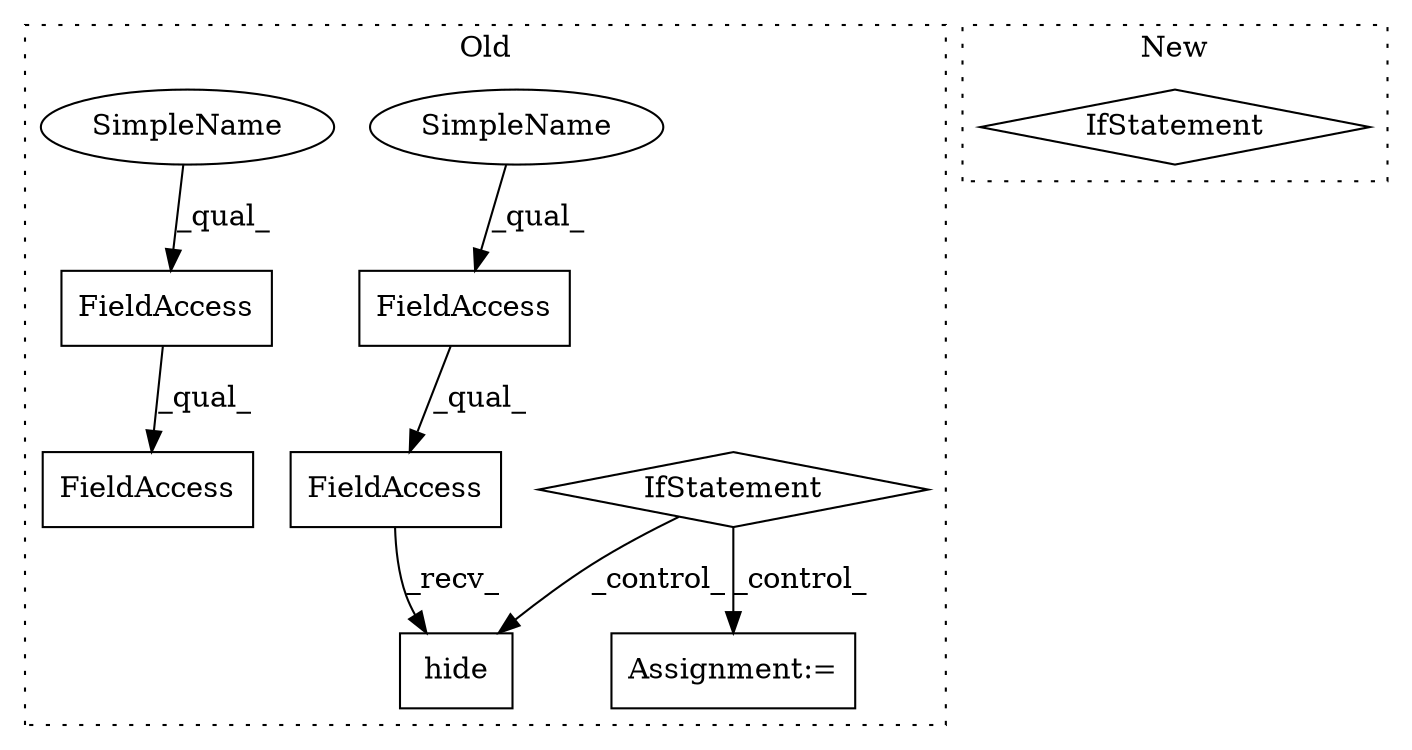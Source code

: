 digraph G {
subgraph cluster0 {
1 [label="hide" a="32" s="8608" l="6" shape="box"];
3 [label="IfStatement" a="25" s="8551,8566" l="4,2" shape="diamond"];
4 [label="Assignment:=" a="7" s="8919" l="38" shape="box"];
5 [label="FieldAccess" a="22" s="8576" l="31" shape="box"];
6 [label="FieldAccess" a="22" s="8576" l="12" shape="box"];
7 [label="FieldAccess" a="22" s="8967" l="12" shape="box"];
8 [label="FieldAccess" a="22" s="8967" l="31" shape="box"];
9 [label="SimpleName" a="42" s="8576" l="4" shape="ellipse"];
10 [label="SimpleName" a="42" s="8967" l="4" shape="ellipse"];
label = "Old";
style="dotted";
}
subgraph cluster1 {
2 [label="IfStatement" a="25" s="8451,8465" l="4,2" shape="diamond"];
label = "New";
style="dotted";
}
3 -> 4 [label="_control_"];
3 -> 1 [label="_control_"];
5 -> 1 [label="_recv_"];
6 -> 5 [label="_qual_"];
7 -> 8 [label="_qual_"];
9 -> 6 [label="_qual_"];
10 -> 7 [label="_qual_"];
}